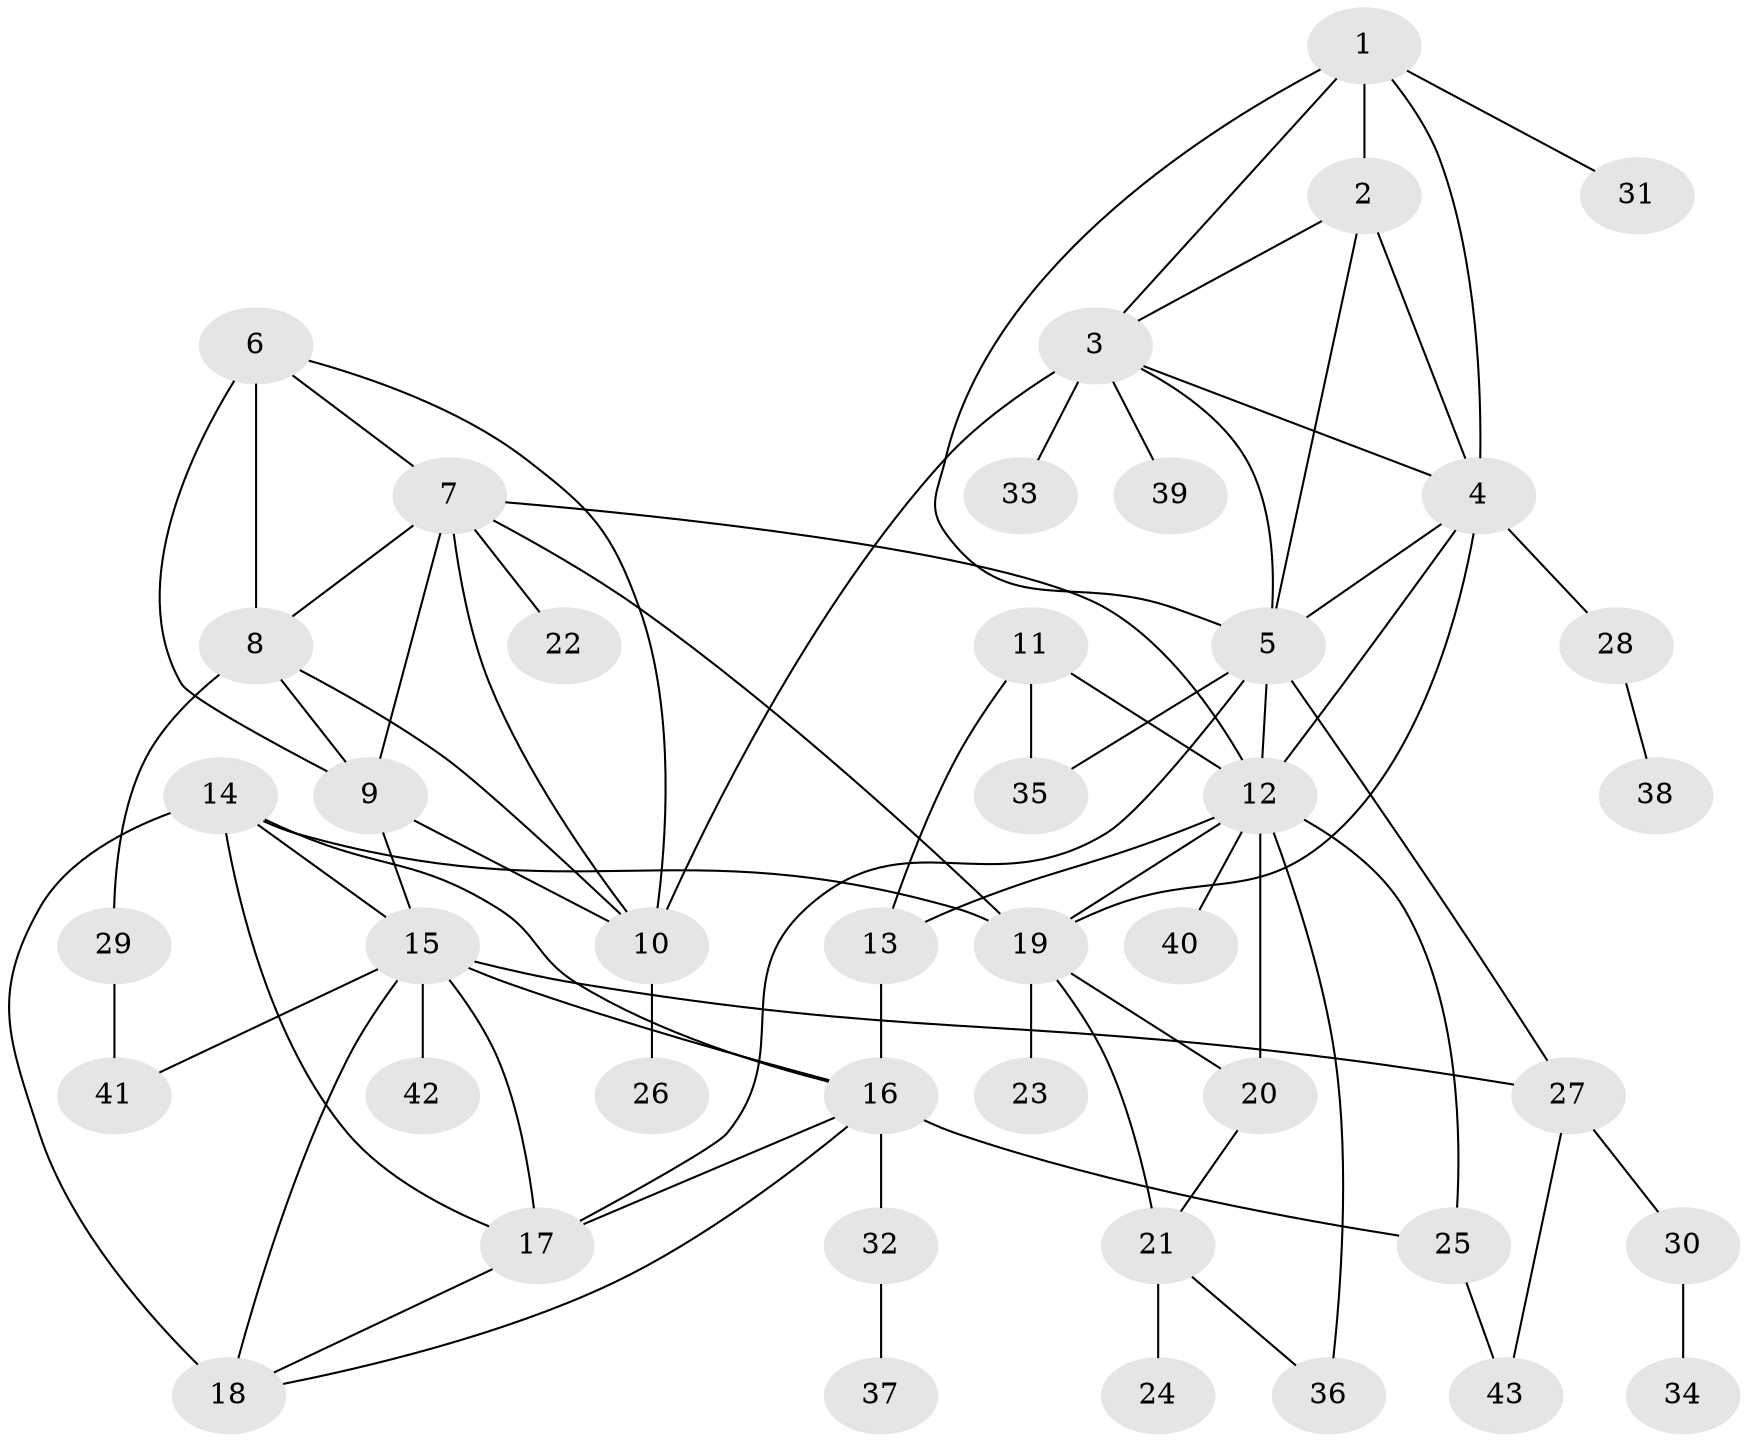 // original degree distribution, {6: 0.05660377358490566, 5: 0.03773584905660377, 11: 0.018867924528301886, 7: 0.04716981132075472, 10: 0.018867924528301886, 9: 0.02830188679245283, 4: 0.018867924528301886, 12: 0.009433962264150943, 13: 0.009433962264150943, 2: 0.14150943396226415, 1: 0.5566037735849056, 3: 0.05660377358490566}
// Generated by graph-tools (version 1.1) at 2025/52/03/04/25 22:52:28]
// undirected, 43 vertices, 76 edges
graph export_dot {
  node [color=gray90,style=filled];
  1;
  2;
  3;
  4;
  5;
  6;
  7;
  8;
  9;
  10;
  11;
  12;
  13;
  14;
  15;
  16;
  17;
  18;
  19;
  20;
  21;
  22;
  23;
  24;
  25;
  26;
  27;
  28;
  29;
  30;
  31;
  32;
  33;
  34;
  35;
  36;
  37;
  38;
  39;
  40;
  41;
  42;
  43;
  1 -- 2 [weight=1.0];
  1 -- 3 [weight=1.0];
  1 -- 4 [weight=1.0];
  1 -- 5 [weight=1.0];
  1 -- 31 [weight=1.0];
  2 -- 3 [weight=1.0];
  2 -- 4 [weight=1.0];
  2 -- 5 [weight=1.0];
  3 -- 4 [weight=1.0];
  3 -- 5 [weight=1.0];
  3 -- 10 [weight=1.0];
  3 -- 33 [weight=4.0];
  3 -- 39 [weight=1.0];
  4 -- 5 [weight=2.0];
  4 -- 12 [weight=1.0];
  4 -- 19 [weight=1.0];
  4 -- 28 [weight=1.0];
  5 -- 12 [weight=1.0];
  5 -- 17 [weight=1.0];
  5 -- 27 [weight=1.0];
  5 -- 35 [weight=1.0];
  6 -- 7 [weight=1.0];
  6 -- 8 [weight=1.0];
  6 -- 9 [weight=2.0];
  6 -- 10 [weight=1.0];
  7 -- 8 [weight=1.0];
  7 -- 9 [weight=1.0];
  7 -- 10 [weight=1.0];
  7 -- 12 [weight=1.0];
  7 -- 19 [weight=1.0];
  7 -- 22 [weight=1.0];
  8 -- 9 [weight=1.0];
  8 -- 10 [weight=1.0];
  8 -- 29 [weight=1.0];
  9 -- 10 [weight=1.0];
  9 -- 15 [weight=1.0];
  10 -- 26 [weight=1.0];
  11 -- 12 [weight=3.0];
  11 -- 13 [weight=1.0];
  11 -- 35 [weight=6.0];
  12 -- 13 [weight=3.0];
  12 -- 19 [weight=1.0];
  12 -- 20 [weight=1.0];
  12 -- 25 [weight=1.0];
  12 -- 36 [weight=2.0];
  12 -- 40 [weight=1.0];
  13 -- 16 [weight=1.0];
  14 -- 15 [weight=1.0];
  14 -- 16 [weight=1.0];
  14 -- 17 [weight=1.0];
  14 -- 18 [weight=2.0];
  14 -- 19 [weight=1.0];
  15 -- 16 [weight=1.0];
  15 -- 17 [weight=1.0];
  15 -- 18 [weight=1.0];
  15 -- 27 [weight=1.0];
  15 -- 41 [weight=1.0];
  15 -- 42 [weight=1.0];
  16 -- 17 [weight=1.0];
  16 -- 18 [weight=1.0];
  16 -- 25 [weight=6.0];
  16 -- 32 [weight=1.0];
  17 -- 18 [weight=1.0];
  19 -- 20 [weight=3.0];
  19 -- 21 [weight=3.0];
  19 -- 23 [weight=3.0];
  20 -- 21 [weight=1.0];
  21 -- 24 [weight=1.0];
  21 -- 36 [weight=2.0];
  25 -- 43 [weight=1.0];
  27 -- 30 [weight=1.0];
  27 -- 43 [weight=1.0];
  28 -- 38 [weight=1.0];
  29 -- 41 [weight=1.0];
  30 -- 34 [weight=1.0];
  32 -- 37 [weight=1.0];
}
